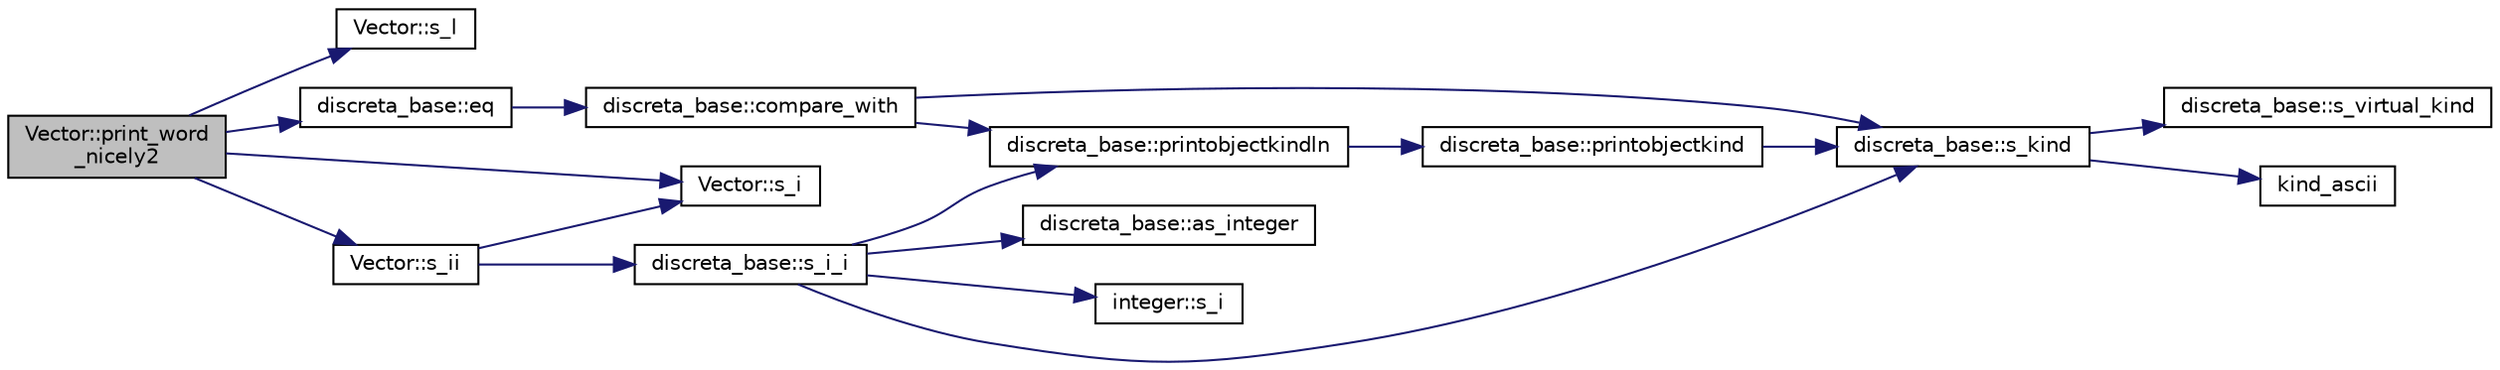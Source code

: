 digraph "Vector::print_word_nicely2"
{
  edge [fontname="Helvetica",fontsize="10",labelfontname="Helvetica",labelfontsize="10"];
  node [fontname="Helvetica",fontsize="10",shape=record];
  rankdir="LR";
  Node4335 [label="Vector::print_word\l_nicely2",height=0.2,width=0.4,color="black", fillcolor="grey75", style="filled", fontcolor="black"];
  Node4335 -> Node4336 [color="midnightblue",fontsize="10",style="solid",fontname="Helvetica"];
  Node4336 [label="Vector::s_l",height=0.2,width=0.4,color="black", fillcolor="white", style="filled",URL="$d5/db2/class_vector.html#ad2dc082288f858d22a528832289e0704"];
  Node4335 -> Node4337 [color="midnightblue",fontsize="10",style="solid",fontname="Helvetica"];
  Node4337 [label="Vector::s_i",height=0.2,width=0.4,color="black", fillcolor="white", style="filled",URL="$d5/db2/class_vector.html#a1c4fe1752523df8119f70dd550244871"];
  Node4335 -> Node4338 [color="midnightblue",fontsize="10",style="solid",fontname="Helvetica"];
  Node4338 [label="discreta_base::eq",height=0.2,width=0.4,color="black", fillcolor="white", style="filled",URL="$d7/d71/classdiscreta__base.html#a7afe4f013b04efa764ed9fe099e5eb80"];
  Node4338 -> Node4339 [color="midnightblue",fontsize="10",style="solid",fontname="Helvetica"];
  Node4339 [label="discreta_base::compare_with",height=0.2,width=0.4,color="black", fillcolor="white", style="filled",URL="$d7/d71/classdiscreta__base.html#a3818444c4301d0b7ed47c3b850ea6c60"];
  Node4339 -> Node4340 [color="midnightblue",fontsize="10",style="solid",fontname="Helvetica"];
  Node4340 [label="discreta_base::s_kind",height=0.2,width=0.4,color="black", fillcolor="white", style="filled",URL="$d7/d71/classdiscreta__base.html#a8a830025c74adbbc3362418a7c2ba157"];
  Node4340 -> Node4341 [color="midnightblue",fontsize="10",style="solid",fontname="Helvetica"];
  Node4341 [label="discreta_base::s_virtual_kind",height=0.2,width=0.4,color="black", fillcolor="white", style="filled",URL="$d7/d71/classdiscreta__base.html#a52778a6d6943a468be083d0785d418fb"];
  Node4340 -> Node4342 [color="midnightblue",fontsize="10",style="solid",fontname="Helvetica"];
  Node4342 [label="kind_ascii",height=0.2,width=0.4,color="black", fillcolor="white", style="filled",URL="$d9/d60/discreta_8h.html#ad0ce825a9f29bc6cec27e1b64cfe27bf"];
  Node4339 -> Node4343 [color="midnightblue",fontsize="10",style="solid",fontname="Helvetica"];
  Node4343 [label="discreta_base::printobjectkindln",height=0.2,width=0.4,color="black", fillcolor="white", style="filled",URL="$d7/d71/classdiscreta__base.html#a677ccc8f392ebedde05e453f8cf59559"];
  Node4343 -> Node4344 [color="midnightblue",fontsize="10",style="solid",fontname="Helvetica"];
  Node4344 [label="discreta_base::printobjectkind",height=0.2,width=0.4,color="black", fillcolor="white", style="filled",URL="$d7/d71/classdiscreta__base.html#aa75a1314aa706909b029664944904231"];
  Node4344 -> Node4340 [color="midnightblue",fontsize="10",style="solid",fontname="Helvetica"];
  Node4335 -> Node4345 [color="midnightblue",fontsize="10",style="solid",fontname="Helvetica"];
  Node4345 [label="Vector::s_ii",height=0.2,width=0.4,color="black", fillcolor="white", style="filled",URL="$d5/db2/class_vector.html#a75d4942cc7b9794717b4846c10520db8"];
  Node4345 -> Node4337 [color="midnightblue",fontsize="10",style="solid",fontname="Helvetica"];
  Node4345 -> Node4346 [color="midnightblue",fontsize="10",style="solid",fontname="Helvetica"];
  Node4346 [label="discreta_base::s_i_i",height=0.2,width=0.4,color="black", fillcolor="white", style="filled",URL="$d7/d71/classdiscreta__base.html#aadb92c01fbe69b3034b0214b33fbc735"];
  Node4346 -> Node4340 [color="midnightblue",fontsize="10",style="solid",fontname="Helvetica"];
  Node4346 -> Node4343 [color="midnightblue",fontsize="10",style="solid",fontname="Helvetica"];
  Node4346 -> Node4347 [color="midnightblue",fontsize="10",style="solid",fontname="Helvetica"];
  Node4347 [label="discreta_base::as_integer",height=0.2,width=0.4,color="black", fillcolor="white", style="filled",URL="$d7/d71/classdiscreta__base.html#a00d7691eaf874fd283d942692fe8dd26"];
  Node4346 -> Node4348 [color="midnightblue",fontsize="10",style="solid",fontname="Helvetica"];
  Node4348 [label="integer::s_i",height=0.2,width=0.4,color="black", fillcolor="white", style="filled",URL="$d0/de5/classinteger.html#adf28e9f94d4c844adaa950deeb80b904"];
}
